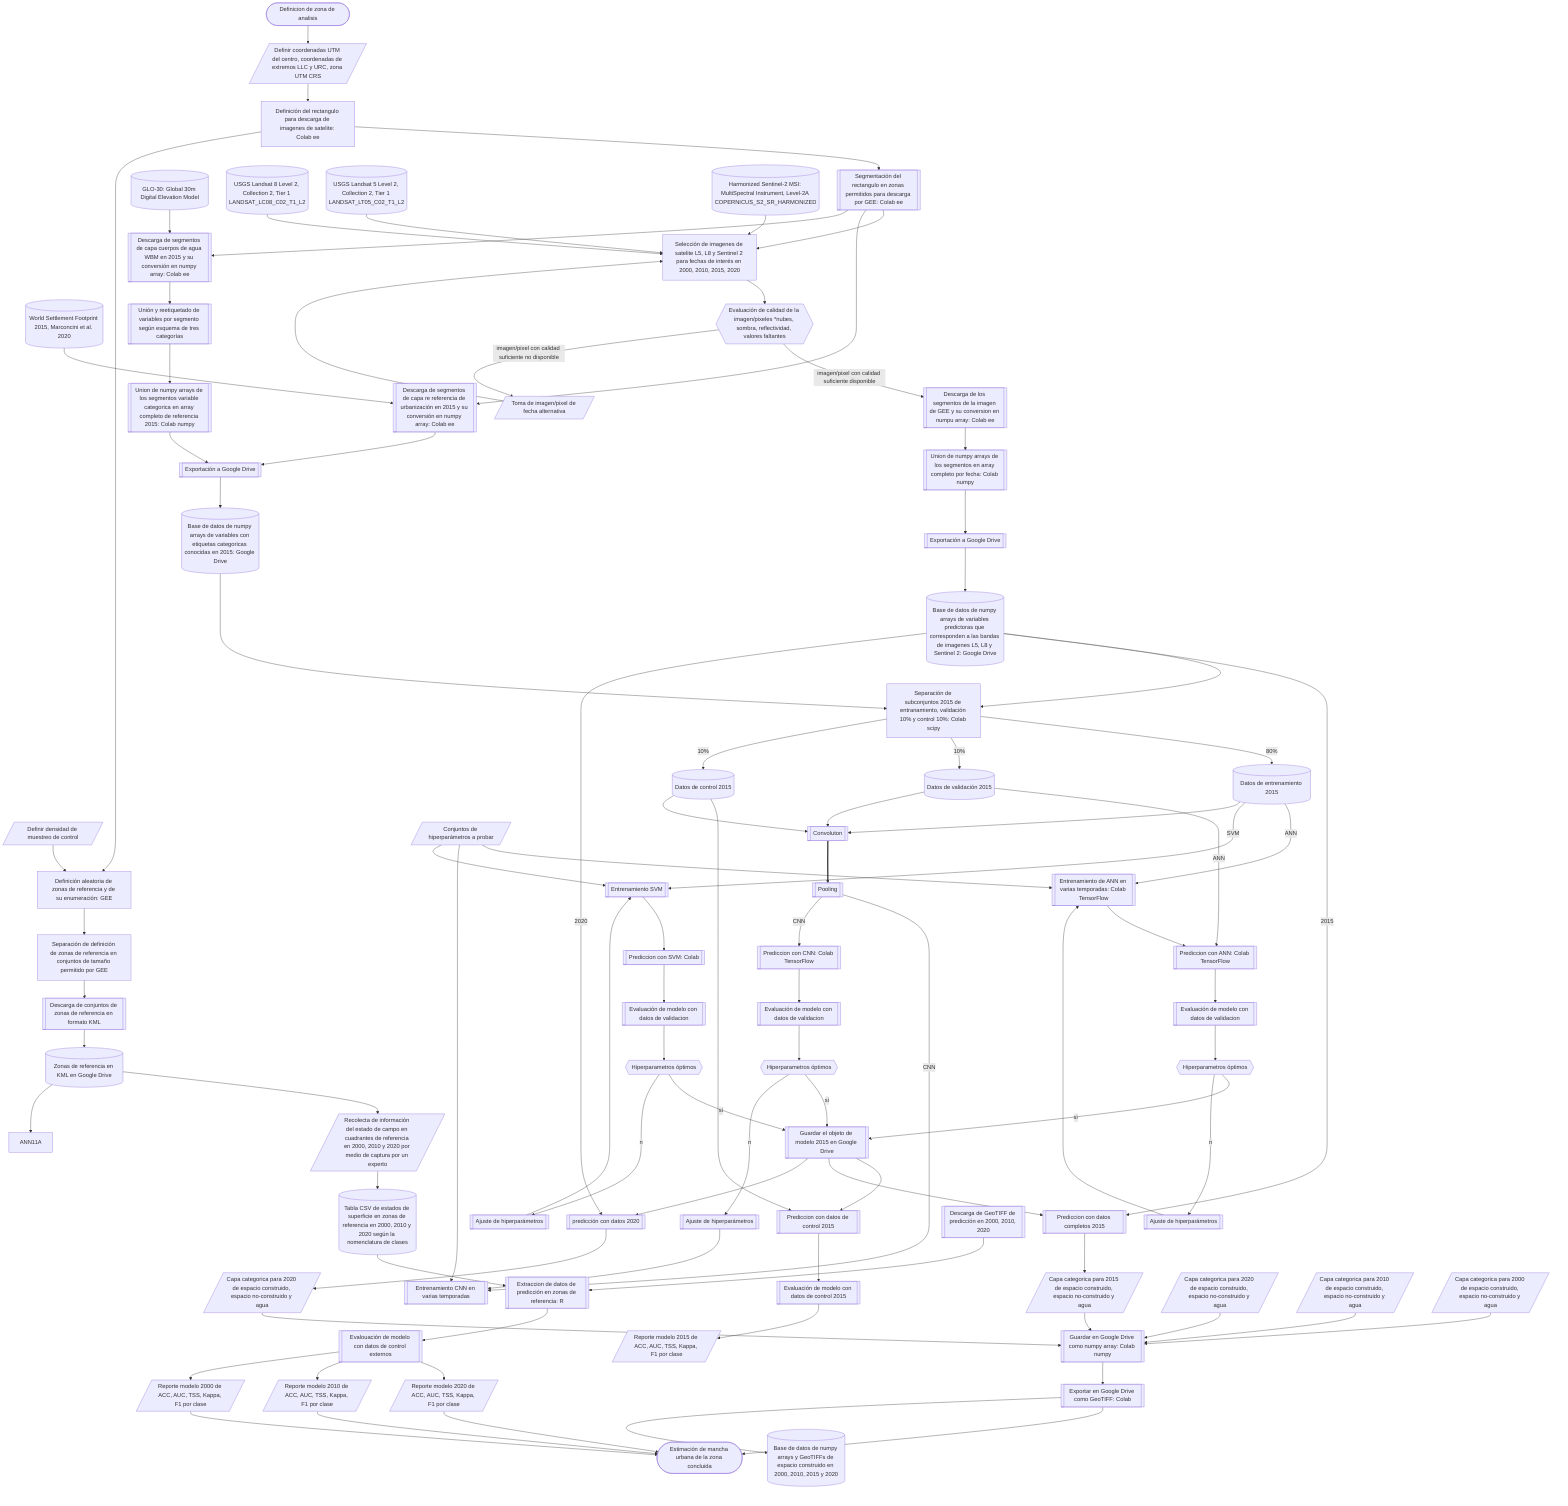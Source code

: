 flowchart TD
  A1([Definicion de zona de analisis])-->B1
  B1[/Definir coordenadas UTM del centro, coordenadas de extremos LLC y URC, zona UTM CRS/]-->C1
  C1[Definición del rectangulo para descarga de imagenes de satelite: Colab ee]-->C2
  C1-->B3
  B2[/Definir densidad de muestreo de control/]-->B3
  B3[Definición aleatoria de zonas de referencia y de su enumeración: GEE]-->B4
  B4[Separación de definición de zonas de referencia en conjuntos de tamaño permitido por GEE]-->B5
  B5[[Descarga de conjuntos de zonas de referencia en formato KML]]-->B6
  B6[(Zonas de referencia en KML en Google Drive)]-->B7
  B6-->ANN11A
  B7[/Recolecta de información del estado de campo en cuadrantes de referencia en 2000, 2010 y 2020 por medio de captura por un experto/]-->B8
  B8[(Tabla CSV de estados de superficie en zonas de referencia en 2000, 2010 y 2020 según la nomenclatura de clases)]-->Z6

  C2[[Segmentación del rectangulo en zonas permitidos para descarga por GEE: Colab ee]]-->D1
  C2-->C3
  C2-->C4
  D04[(World Settlement Footprint 2015, Marconcini et al. 2020)]-->C3
  C3[[Descarga de segmentos de capa re referencia de urbanización en 2015 y su conversión en numpy array: Colab ee]]-->E4
  D05[(GLO-30: Global 30m Digital Elevation Model)]-->C4
  C4[[Descarga de segmentos de capa cuerpos de agua WBM en 2015 y su conversión en numpy array: Colab ee]]-->C5
  C5[[Unión y reetiquetado de variables por segmento según esquema de tres categorías]]-->C6
  C6[[Union de numpy arrays de los segmentos variable categorica en array completo de referencia 2015: Colab numpy]]-->E4
  E4[[Exportación a Google Drive]]-->E4A
  D01[(USGS Landsat 8 Level 2, Collection 2, Tier 1 LANDSAT_LC08_C02_T1_L2)]-->D1
  D02[(USGS Landsat 5 Level 2, Collection 2, Tier 1 LANDSAT_LT05_C02_T1_L2)]-->D1
  D03[(Harmonized Sentinel-2 MSI: MultiSpectral Instrument, Level-2A COPERNICUS_S2_SR_HARMONIZED)]-->D1
  D1[Selección de imagenes de satelite L5, L8 y Sentinel 2 para fechas de interés en 2000, 2010, 2015, 2020]-->D2
  D2{{Evaluación de calidad de la imagen/pixeles *nubes, sombra, reflectividad, valores faltantes}}
  D2--imagen/pixel con calidad suficiente disponible-->E1
  D2--imagen/pixel con calidad suficiente no disponible-->D3
  D3[/Toma de imagen/pixel de fecha alternativa/]-->D1
  E1[[Descarga de los segmentos de la imagen de GEE y su conversion en numpu array: Colab ee]]-->E2
  E2[[Union de numpy arrays de los segmentos en array completo por fecha: Colab numpy]]-->E3
  E3[[Exportación a Google Drive]]-->E3A
  E3A[(Base de datos de numpy arrays de variables predictoras que corresponden a las bandas de imagenes L5, L8 y Sentinel 2: Google Drive)]-->F1
  E3A--2015-->MODEL4
  E3A--2020-->MODEL6
  E4A[(Base de datos de numpy arrays de variables con etiquetas categoricas conocidas en 2015: Google Drive)]-->F1
  F1[Separación de subconjuntos 2015 de entranamiento, validación 10% y control 10%: Colab scipy]--80%-->F2A
  F1--10%-->F2B
  F1--10%-->F2C
  F2A[(Datos de entrenamiento 2015)]--ANN-->ANN1
  F2B[(Datos de validación 2015)]--ANN-->ANN2
  F2C[(Datos de control 2015)]-->MODEL2
  F2A--SVM-->SVM1
  F2A-->J2
  F2B-->J2
  F2C-->J2
  J2[[Convoluton]]==>J3
  J3[[Pooling]]--CNN-->CNN1
  J3--CNN-->CNN2
  H1[/Conjuntos de hiperparámetros a probar/]-->ANN1
  H1-->CNN1
  H1-->SVM1

  ANN1[[Entrenamiento de ANN en varias temporadas: Colab TensorFlow]]-->ANN2
  ANN2[[Prediccion con ANN: Colab TensorFlow]]-->ANN3
  ANN3[[Evaluación de modelo con datos de validacion]]-->ANN4
  ANN4{{Hiperparametros óptimos}}--si-->MODEL1
  ANN4--no-->ANN4A
  ANN4A[[Ajuste de hiperparámetros]]-->ANN1

  MODEL1[[Guardar el objeto de modelo 2015 en Google Drive]]-->MODEL2
  MODEL1-->MODEL4
  MODEL1-->MODEL6
  MODEL2[[Prediccion con datos de control 2015]]-->MODEL3
  MODEL3[[Evaluación de modelo con datos de control 2015]]-->MODEL3A
  MODEL3A[/Reporte modelo 2015 de ACC, AUC, TSS, Kappa, F1 por clase/]
  MODEL4[[Prediccion con datos completos 2015]]-->MODEL5
  MODEL5[/Capa categorica para 2015 de espacio construido, espacio no-construido y agua/]-->Z1
  MODEL6[[predicción con datos 2020]]-->MODEL7
  MODEL7[/Capa categorica para 2020 de espacio construido, espacio no-construido y agua/]-->Z1

 
  CNN1[[Entrenamiento CNN en varias temporadas]]
  CNN2[[Prediccion con CNN: Colab TensorFlow]]-->CNN3
  CNN3[[Evaluación de modelo con datos de validacion]]-->CNN4
  CNN4{{Hiperparametros óptimos}}--si-->MODEL1
  CNN4--no-->CNN4A
  CNN4A[[Ajuste de hiperparámetros]]-->CNN1


  SVM1[[Entrenamiento SVM]]-->SVM2
  SVM2[[Prediccion con SVM: Colab]]-->SVM3
  SVM3[[Evaluación de modelo con datos de validacion]]-->SVM4
  SVM4{{Hiperparametros óptimos}}--si-->MODEL1
  SVM4--no-->SVM4A
  SVM4A[[Ajuste de hiperparámetros]]-->SVM1

  M1[/Capa categorica para 2020 de espacio construido, espacio no-construido y agua/]-->Z1
  M2[/Capa categorica para 2010 de espacio construido, espacio no-construido y agua/]-->Z1
  M3[/Capa categorica para 2000 de espacio construido, espacio no-construido y agua/]-->Z1

  Z1[[Guardar en Google Drive como numpy array: Colab numpy]]-->Z2
  Z2[[Exportar en Google Drive como GeoTIFF: Colab]]-->END
  Z2-->Z4
  Z4[(Base de datos de numpy arrays y GeoTIFFs de espacio construido en 2000, 2010, 2015 y 2020)]

  Z5[[Descarga de GeoTIFF de predicción en 2000, 2010, 2020]]-->Z6
  Z6[[Extraccion de datos de predicción en zonas de referencia: R]]-->Z7
  Z7[[Evalouación de modelo con datos de control externos]]-->Z8A
  Z7-->Z8B
  Z7-->Z8C
  Z8A[/Reporte modelo 2020 de ACC, AUC, TSS, Kappa, F1 por clase/]-->END
  Z8B[/Reporte modelo 2010 de ACC, AUC, TSS, Kappa, F1 por clase/]-->END
  Z8C[/Reporte modelo 2000 de ACC, AUC, TSS, Kappa, F1 por clase/]-->END

  END([Estimación de mancha urbana de la zona concluida])